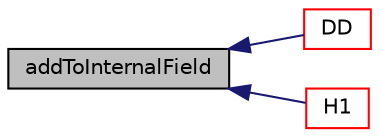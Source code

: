 digraph "addToInternalField"
{
  bgcolor="transparent";
  edge [fontname="Helvetica",fontsize="10",labelfontname="Helvetica",labelfontsize="10"];
  node [fontname="Helvetica",fontsize="10",shape=record];
  rankdir="LR";
  Node1 [label="addToInternalField",height=0.2,width=0.4,color="black", fillcolor="grey75", style="filled", fontcolor="black"];
  Node1 -> Node2 [dir="back",color="midnightblue",fontsize="10",style="solid",fontname="Helvetica"];
  Node2 [label="DD",height=0.2,width=0.4,color="red",URL="$a00877.html#a66380f6490cbf166be39cad0d992a8eb",tooltip="Return the matrix Type diagonal. "];
  Node1 -> Node3 [dir="back",color="midnightblue",fontsize="10",style="solid",fontname="Helvetica"];
  Node3 [label="H1",height=0.2,width=0.4,color="red",URL="$a00877.html#ad973c8cad195e7174c90582555363352",tooltip="Return H(1) "];
}
